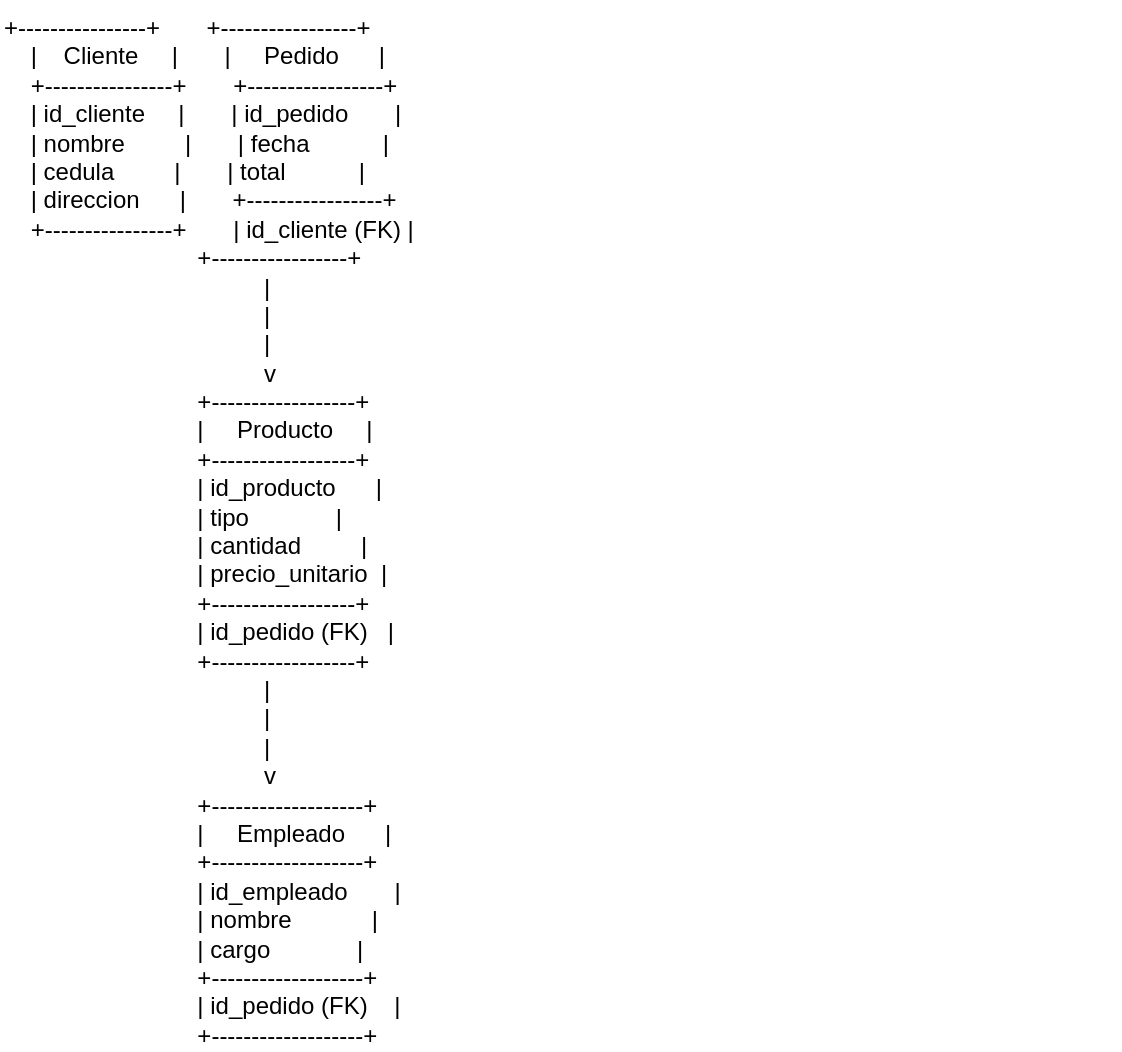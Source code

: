 <mxfile version="23.1.7" type="google">
  <diagram name="Page-1" id="rajIrvdE216h6X8t07aj">
    <mxGraphModel grid="1" page="1" gridSize="10" guides="1" tooltips="1" connect="1" arrows="1" fold="1" pageScale="1" pageWidth="850" pageHeight="1100" math="0" shadow="0">
      <root>
        <mxCell id="0" />
        <mxCell id="1" parent="0" />
        <mxCell id="Yq_d4B2FdWt1PCw-mtQq-2" value="+----------------+       +-----------------+&#xa;    |    Cliente     |       |     Pedido      |&#xa;    +----------------+       +-----------------+&#xa;    | id_cliente     |       | id_pedido       |&#xa;    | nombre         |       | fecha           |&#xa;    | cedula         |       | total           |&#xa;    | direccion      |       +-----------------+&#xa;    +----------------+       | id_cliente (FK) |&#xa;                             +-----------------+&#xa;                                       |&#xa;                                       |&#xa;                                       |&#xa;                                       v&#xa;                             +------------------+&#xa;                             |     Producto     |&#xa;                             +------------------+&#xa;                             | id_producto      |&#xa;                             | tipo             |&#xa;                             | cantidad         |&#xa;                             | precio_unitario  |&#xa;                             +------------------+&#xa;                             | id_pedido (FK)   |&#xa;                             +------------------+&#xa;                                       |&#xa;                                       |&#xa;                                       |&#xa;                                       v&#xa;                             +-------------------+&#xa;                             |     Empleado      |&#xa;                             +-------------------+&#xa;                             | id_empleado       |&#xa;                             | nombre            |&#xa;                             | cargo             |&#xa;                             +-------------------+&#xa;                             | id_pedido (FK)    |&#xa;                             +-------------------+" style="text;whiteSpace=wrap;" vertex="1" parent="1">
          <mxGeometry x="40" y="60" width="560" height="270" as="geometry" />
        </mxCell>
      </root>
    </mxGraphModel>
  </diagram>
</mxfile>
